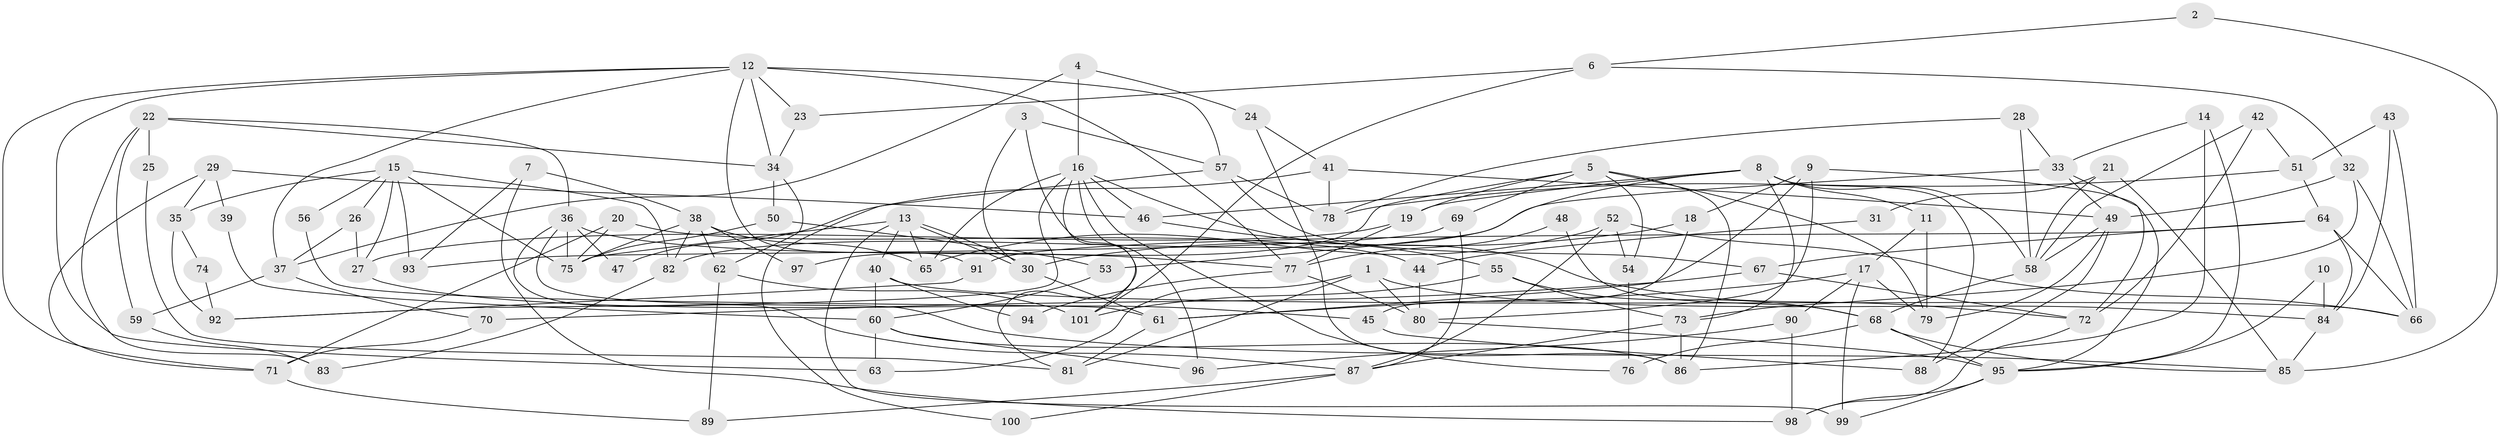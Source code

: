 // coarse degree distribution, {2: 0.13725490196078433, 4: 0.19607843137254902, 10: 0.0392156862745098, 9: 0.058823529411764705, 12: 0.0392156862745098, 5: 0.058823529411764705, 3: 0.19607843137254902, 8: 0.0784313725490196, 7: 0.0784313725490196, 6: 0.0784313725490196, 11: 0.0392156862745098}
// Generated by graph-tools (version 1.1) at 2025/51/03/04/25 22:51:23]
// undirected, 101 vertices, 202 edges
graph export_dot {
  node [color=gray90,style=filled];
  1;
  2;
  3;
  4;
  5;
  6;
  7;
  8;
  9;
  10;
  11;
  12;
  13;
  14;
  15;
  16;
  17;
  18;
  19;
  20;
  21;
  22;
  23;
  24;
  25;
  26;
  27;
  28;
  29;
  30;
  31;
  32;
  33;
  34;
  35;
  36;
  37;
  38;
  39;
  40;
  41;
  42;
  43;
  44;
  45;
  46;
  47;
  48;
  49;
  50;
  51;
  52;
  53;
  54;
  55;
  56;
  57;
  58;
  59;
  60;
  61;
  62;
  63;
  64;
  65;
  66;
  67;
  68;
  69;
  70;
  71;
  72;
  73;
  74;
  75;
  76;
  77;
  78;
  79;
  80;
  81;
  82;
  83;
  84;
  85;
  86;
  87;
  88;
  89;
  90;
  91;
  92;
  93;
  94;
  95;
  96;
  97;
  98;
  99;
  100;
  101;
  1 -- 81;
  1 -- 80;
  1 -- 63;
  1 -- 84;
  2 -- 6;
  2 -- 85;
  3 -- 57;
  3 -- 101;
  3 -- 30;
  4 -- 37;
  4 -- 16;
  4 -- 24;
  5 -- 19;
  5 -- 86;
  5 -- 54;
  5 -- 69;
  5 -- 79;
  5 -- 97;
  6 -- 32;
  6 -- 101;
  6 -- 23;
  7 -- 38;
  7 -- 93;
  7 -- 98;
  8 -- 11;
  8 -- 53;
  8 -- 19;
  8 -- 46;
  8 -- 58;
  8 -- 73;
  8 -- 88;
  9 -- 80;
  9 -- 95;
  9 -- 18;
  9 -- 61;
  10 -- 84;
  10 -- 95;
  11 -- 17;
  11 -- 79;
  12 -- 77;
  12 -- 63;
  12 -- 23;
  12 -- 34;
  12 -- 37;
  12 -- 57;
  12 -- 71;
  12 -- 91;
  13 -- 65;
  13 -- 30;
  13 -- 30;
  13 -- 40;
  13 -- 75;
  13 -- 99;
  14 -- 33;
  14 -- 95;
  14 -- 86;
  15 -- 35;
  15 -- 27;
  15 -- 26;
  15 -- 56;
  15 -- 75;
  15 -- 82;
  15 -- 93;
  16 -- 65;
  16 -- 72;
  16 -- 46;
  16 -- 76;
  16 -- 81;
  16 -- 92;
  16 -- 96;
  17 -- 61;
  17 -- 90;
  17 -- 79;
  17 -- 99;
  18 -- 30;
  18 -- 45;
  19 -- 27;
  19 -- 77;
  20 -- 71;
  20 -- 75;
  20 -- 44;
  21 -- 85;
  21 -- 58;
  21 -- 31;
  22 -- 34;
  22 -- 36;
  22 -- 25;
  22 -- 59;
  22 -- 83;
  23 -- 34;
  24 -- 86;
  24 -- 41;
  25 -- 81;
  26 -- 37;
  26 -- 27;
  27 -- 45;
  28 -- 33;
  28 -- 58;
  28 -- 78;
  29 -- 46;
  29 -- 71;
  29 -- 35;
  29 -- 39;
  30 -- 61;
  31 -- 44;
  32 -- 73;
  32 -- 49;
  32 -- 66;
  33 -- 82;
  33 -- 72;
  33 -- 49;
  34 -- 50;
  34 -- 62;
  35 -- 92;
  35 -- 74;
  36 -- 75;
  36 -- 85;
  36 -- 47;
  36 -- 77;
  36 -- 87;
  37 -- 70;
  37 -- 59;
  38 -- 82;
  38 -- 75;
  38 -- 62;
  38 -- 65;
  38 -- 97;
  39 -- 60;
  40 -- 66;
  40 -- 60;
  40 -- 94;
  41 -- 49;
  41 -- 47;
  41 -- 78;
  42 -- 72;
  42 -- 58;
  42 -- 51;
  43 -- 84;
  43 -- 51;
  43 -- 66;
  44 -- 80;
  45 -- 88;
  46 -- 55;
  48 -- 77;
  48 -- 68;
  49 -- 79;
  49 -- 58;
  49 -- 88;
  50 -- 75;
  50 -- 53;
  51 -- 78;
  51 -- 64;
  52 -- 66;
  52 -- 87;
  52 -- 54;
  52 -- 65;
  53 -- 60;
  54 -- 76;
  55 -- 68;
  55 -- 73;
  55 -- 101;
  56 -- 61;
  57 -- 78;
  57 -- 67;
  57 -- 100;
  58 -- 68;
  59 -- 83;
  60 -- 86;
  60 -- 63;
  60 -- 96;
  61 -- 81;
  62 -- 89;
  62 -- 101;
  64 -- 66;
  64 -- 67;
  64 -- 84;
  64 -- 91;
  67 -- 70;
  67 -- 72;
  68 -- 76;
  68 -- 85;
  68 -- 95;
  69 -- 87;
  69 -- 93;
  70 -- 71;
  71 -- 89;
  72 -- 98;
  73 -- 86;
  73 -- 87;
  74 -- 92;
  77 -- 80;
  77 -- 94;
  80 -- 95;
  82 -- 83;
  84 -- 85;
  87 -- 89;
  87 -- 100;
  90 -- 96;
  90 -- 98;
  91 -- 92;
  95 -- 99;
  95 -- 98;
}
